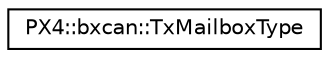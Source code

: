 digraph "Graphical Class Hierarchy"
{
 // INTERACTIVE_SVG=YES
  edge [fontname="Helvetica",fontsize="10",labelfontname="Helvetica",labelfontsize="10"];
  node [fontname="Helvetica",fontsize="10",shape=record];
  rankdir="LR";
  Node1 [label="PX4::bxcan::TxMailboxType",height=0.2,width=0.4,color="black", fillcolor="white", style="filled",URL="$structPX4_1_1bxcan_1_1TxMailboxType.html"];
}
